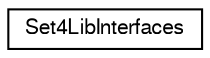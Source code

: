 digraph "Graficzna hierarchia klas"
{
  edge [fontname="FreeSans",fontsize="10",labelfontname="FreeSans",labelfontsize="10"];
  node [fontname="FreeSans",fontsize="10",shape=record];
  rankdir="LR";
  Node0 [label="Set4LibInterfaces",height=0.2,width=0.4,color="black", fillcolor="white", style="filled",URL="$classSet4LibInterfaces.html",tooltip="Klasa modelujaca zbior interfejsow do wtyczek. "];
}
